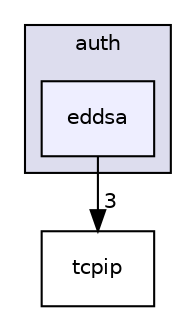 digraph "auth/eddsa" {
  compound=true
  node [ fontsize="10", fontname="Helvetica"];
  edge [ labelfontsize="10", labelfontname="Helvetica"];
  subgraph clusterdir_00ae9869f82e985780277dc684d7236c {
    graph [ bgcolor="#ddddee", pencolor="black", label="auth" fontname="Helvetica", fontsize="10", URL="dir_00ae9869f82e985780277dc684d7236c.html"]
  dir_41d095b2afd88fda019ea4d1b9fd4845 [shape=box, label="eddsa", style="filled", fillcolor="#eeeeff", pencolor="black", URL="dir_41d095b2afd88fda019ea4d1b9fd4845.html"];
  }
  dir_aa6b617174339cd7b605f9fc0c8b2e9d [shape=box label="tcpip" URL="dir_aa6b617174339cd7b605f9fc0c8b2e9d.html"];
  dir_41d095b2afd88fda019ea4d1b9fd4845->dir_aa6b617174339cd7b605f9fc0c8b2e9d [headlabel="3", labeldistance=1.5 headhref="dir_000001_000004.html"];
}
